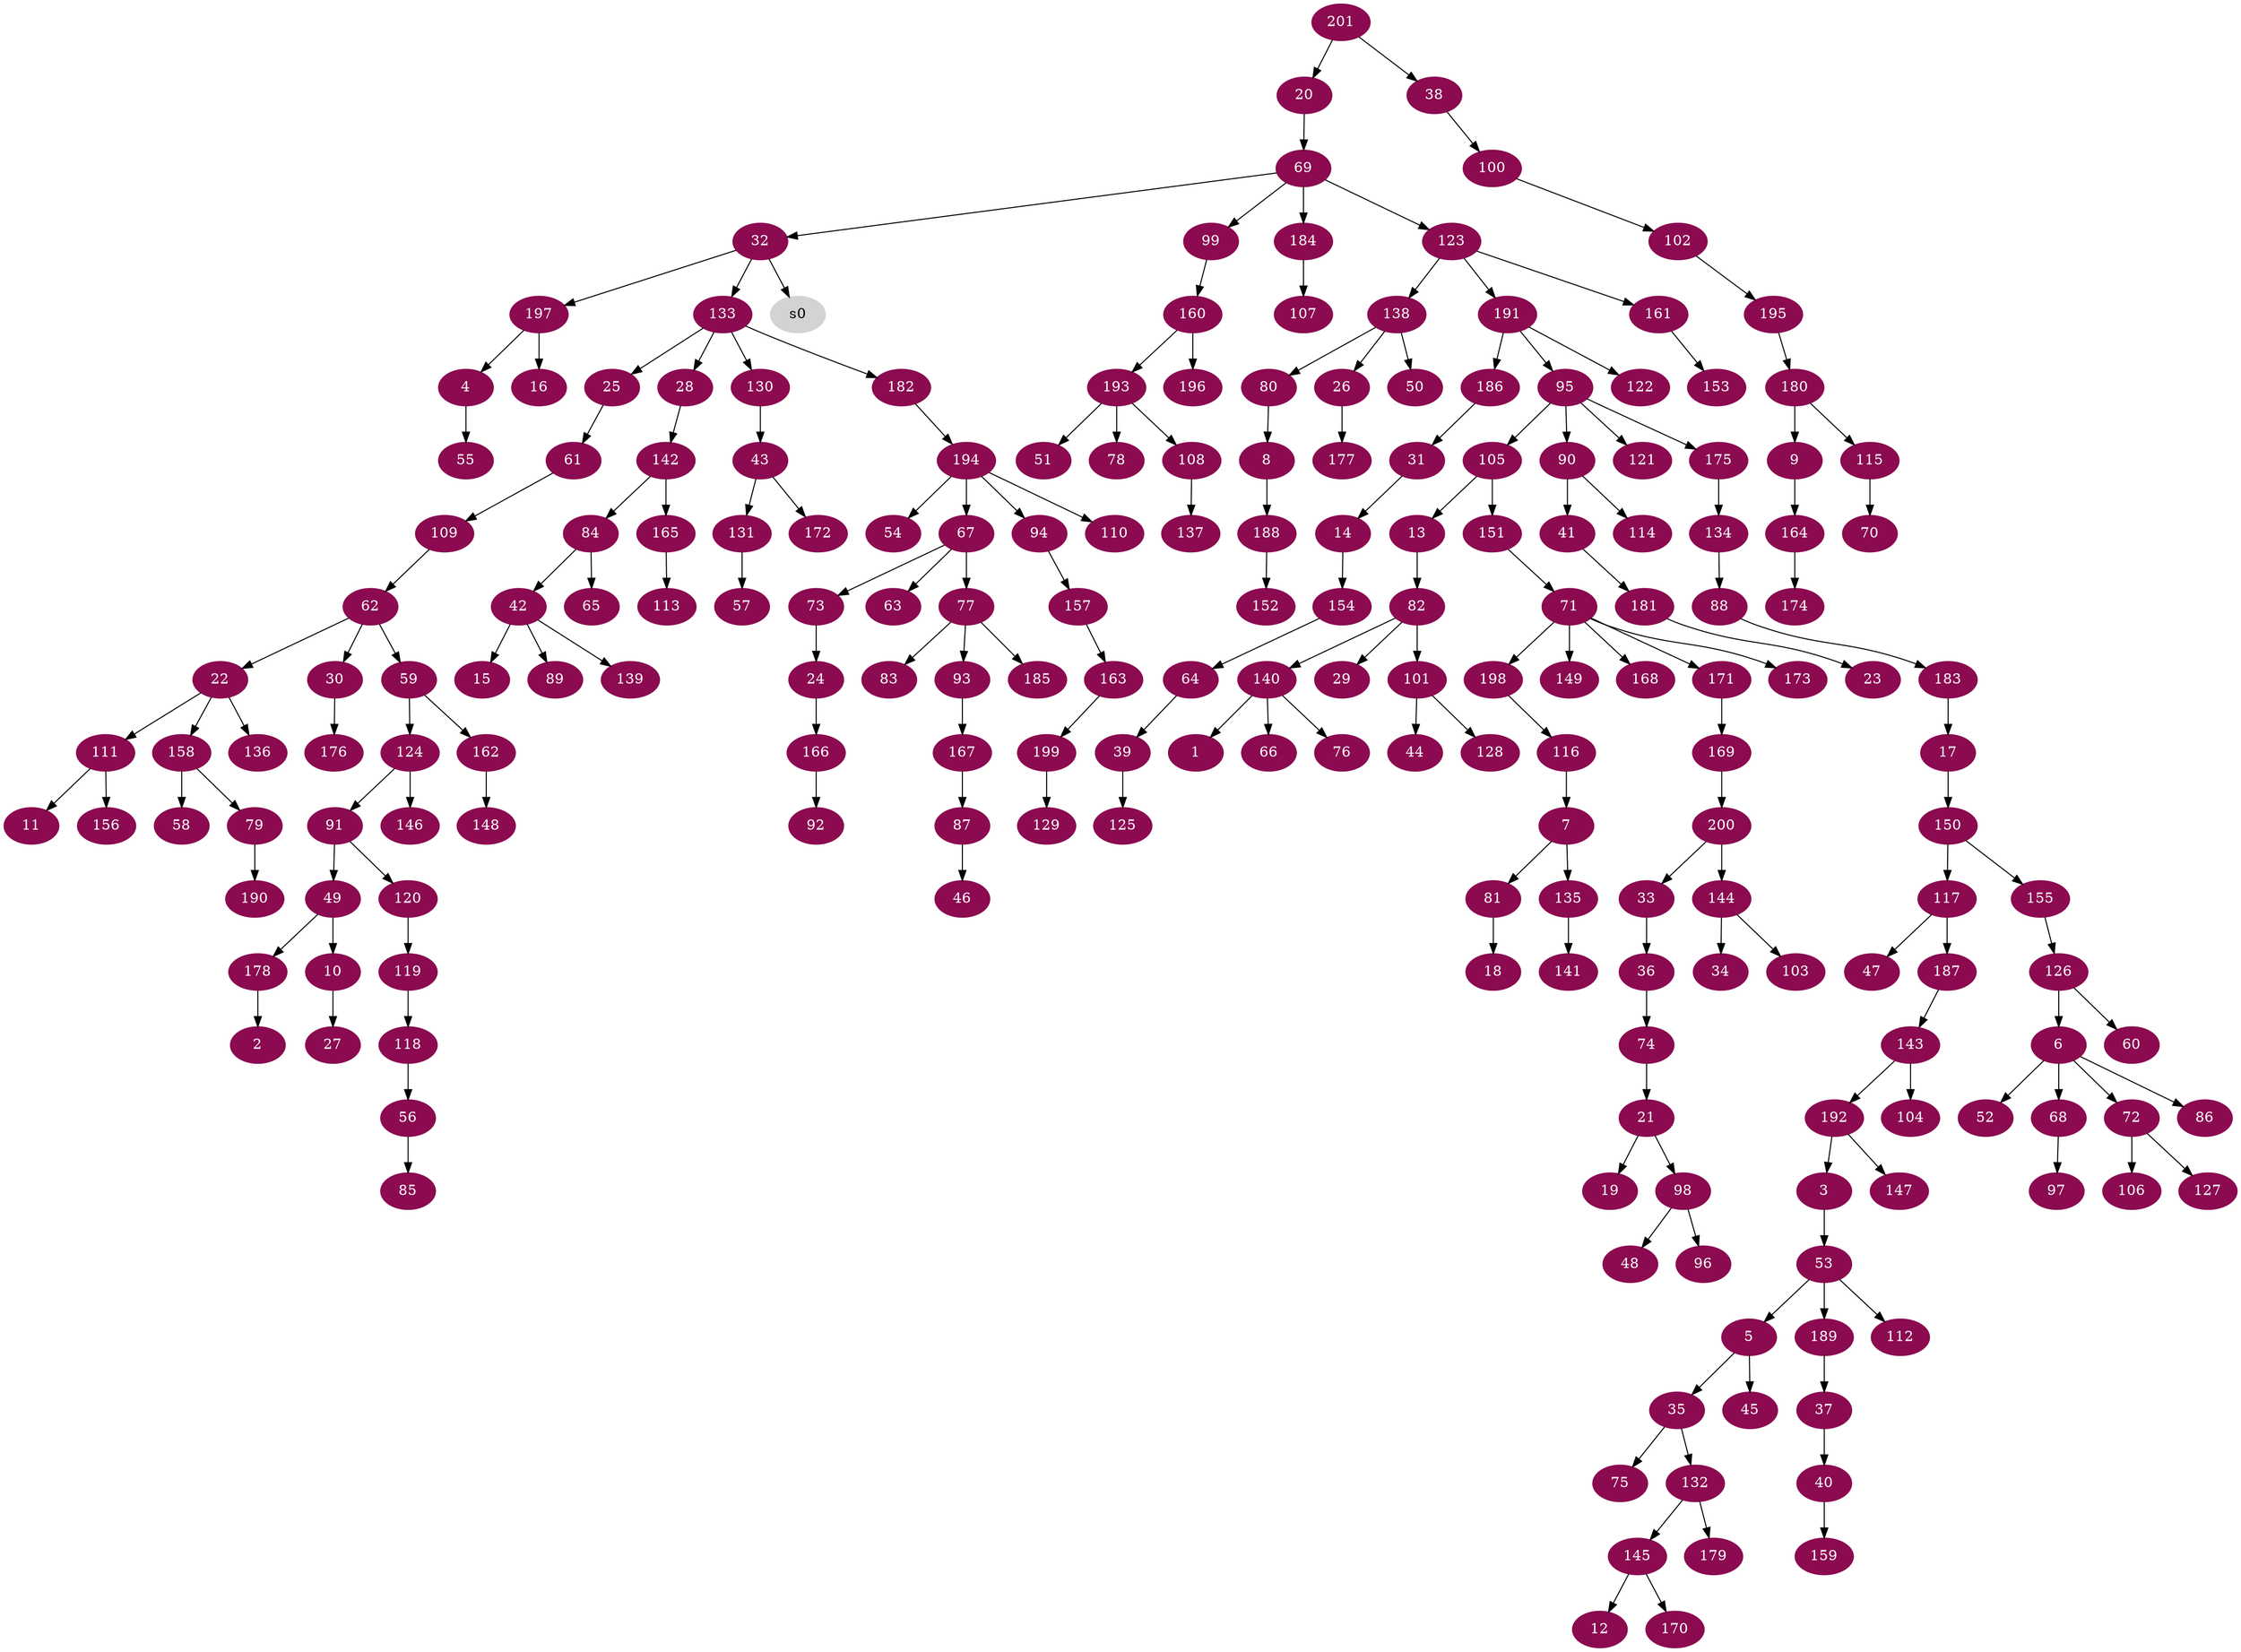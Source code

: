 digraph G {
node [color=deeppink4, style=filled, fontcolor=white];
140 -> 1;
178 -> 2;
192 -> 3;
197 -> 4;
53 -> 5;
126 -> 6;
116 -> 7;
80 -> 8;
180 -> 9;
49 -> 10;
111 -> 11;
145 -> 12;
105 -> 13;
31 -> 14;
42 -> 15;
197 -> 16;
183 -> 17;
81 -> 18;
21 -> 19;
201 -> 20;
74 -> 21;
62 -> 22;
181 -> 23;
73 -> 24;
133 -> 25;
138 -> 26;
10 -> 27;
133 -> 28;
82 -> 29;
62 -> 30;
186 -> 31;
69 -> 32;
200 -> 33;
144 -> 34;
5 -> 35;
33 -> 36;
189 -> 37;
201 -> 38;
64 -> 39;
37 -> 40;
90 -> 41;
84 -> 42;
130 -> 43;
101 -> 44;
5 -> 45;
87 -> 46;
117 -> 47;
98 -> 48;
91 -> 49;
138 -> 50;
193 -> 51;
6 -> 52;
3 -> 53;
194 -> 54;
4 -> 55;
118 -> 56;
131 -> 57;
158 -> 58;
62 -> 59;
126 -> 60;
25 -> 61;
109 -> 62;
67 -> 63;
154 -> 64;
84 -> 65;
140 -> 66;
194 -> 67;
6 -> 68;
20 -> 69;
115 -> 70;
151 -> 71;
6 -> 72;
67 -> 73;
36 -> 74;
35 -> 75;
140 -> 76;
67 -> 77;
193 -> 78;
158 -> 79;
138 -> 80;
7 -> 81;
13 -> 82;
77 -> 83;
142 -> 84;
56 -> 85;
6 -> 86;
167 -> 87;
134 -> 88;
42 -> 89;
95 -> 90;
124 -> 91;
166 -> 92;
77 -> 93;
194 -> 94;
191 -> 95;
98 -> 96;
68 -> 97;
21 -> 98;
69 -> 99;
38 -> 100;
82 -> 101;
100 -> 102;
144 -> 103;
143 -> 104;
95 -> 105;
72 -> 106;
184 -> 107;
193 -> 108;
61 -> 109;
194 -> 110;
22 -> 111;
53 -> 112;
165 -> 113;
90 -> 114;
180 -> 115;
198 -> 116;
150 -> 117;
119 -> 118;
120 -> 119;
91 -> 120;
95 -> 121;
191 -> 122;
69 -> 123;
59 -> 124;
39 -> 125;
155 -> 126;
72 -> 127;
101 -> 128;
199 -> 129;
133 -> 130;
43 -> 131;
35 -> 132;
32 -> 133;
175 -> 134;
7 -> 135;
22 -> 136;
108 -> 137;
123 -> 138;
42 -> 139;
82 -> 140;
135 -> 141;
28 -> 142;
187 -> 143;
200 -> 144;
132 -> 145;
124 -> 146;
192 -> 147;
162 -> 148;
71 -> 149;
17 -> 150;
105 -> 151;
188 -> 152;
161 -> 153;
14 -> 154;
150 -> 155;
111 -> 156;
94 -> 157;
22 -> 158;
40 -> 159;
99 -> 160;
123 -> 161;
59 -> 162;
157 -> 163;
9 -> 164;
142 -> 165;
24 -> 166;
93 -> 167;
71 -> 168;
171 -> 169;
145 -> 170;
71 -> 171;
43 -> 172;
71 -> 173;
164 -> 174;
95 -> 175;
30 -> 176;
26 -> 177;
49 -> 178;
132 -> 179;
195 -> 180;
41 -> 181;
133 -> 182;
88 -> 183;
69 -> 184;
77 -> 185;
191 -> 186;
117 -> 187;
8 -> 188;
53 -> 189;
79 -> 190;
123 -> 191;
143 -> 192;
160 -> 193;
182 -> 194;
102 -> 195;
160 -> 196;
32 -> 197;
71 -> 198;
163 -> 199;
169 -> 200;
node [color=lightgrey, style=filled, fontcolor=black];
32 -> s0;
}

